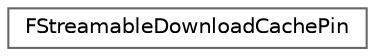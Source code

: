 digraph "Graphical Class Hierarchy"
{
 // INTERACTIVE_SVG=YES
 // LATEX_PDF_SIZE
  bgcolor="transparent";
  edge [fontname=Helvetica,fontsize=10,labelfontname=Helvetica,labelfontsize=10];
  node [fontname=Helvetica,fontsize=10,shape=box,height=0.2,width=0.4];
  rankdir="LR";
  Node0 [id="Node000000",label="FStreamableDownloadCachePin",height=0.2,width=0.4,color="grey40", fillcolor="white", style="filled",URL="$db/d58/structFStreamableDownloadCachePin.html",tooltip="Handle that pins downloaded packages in the local cache, may be shared between requests."];
}
